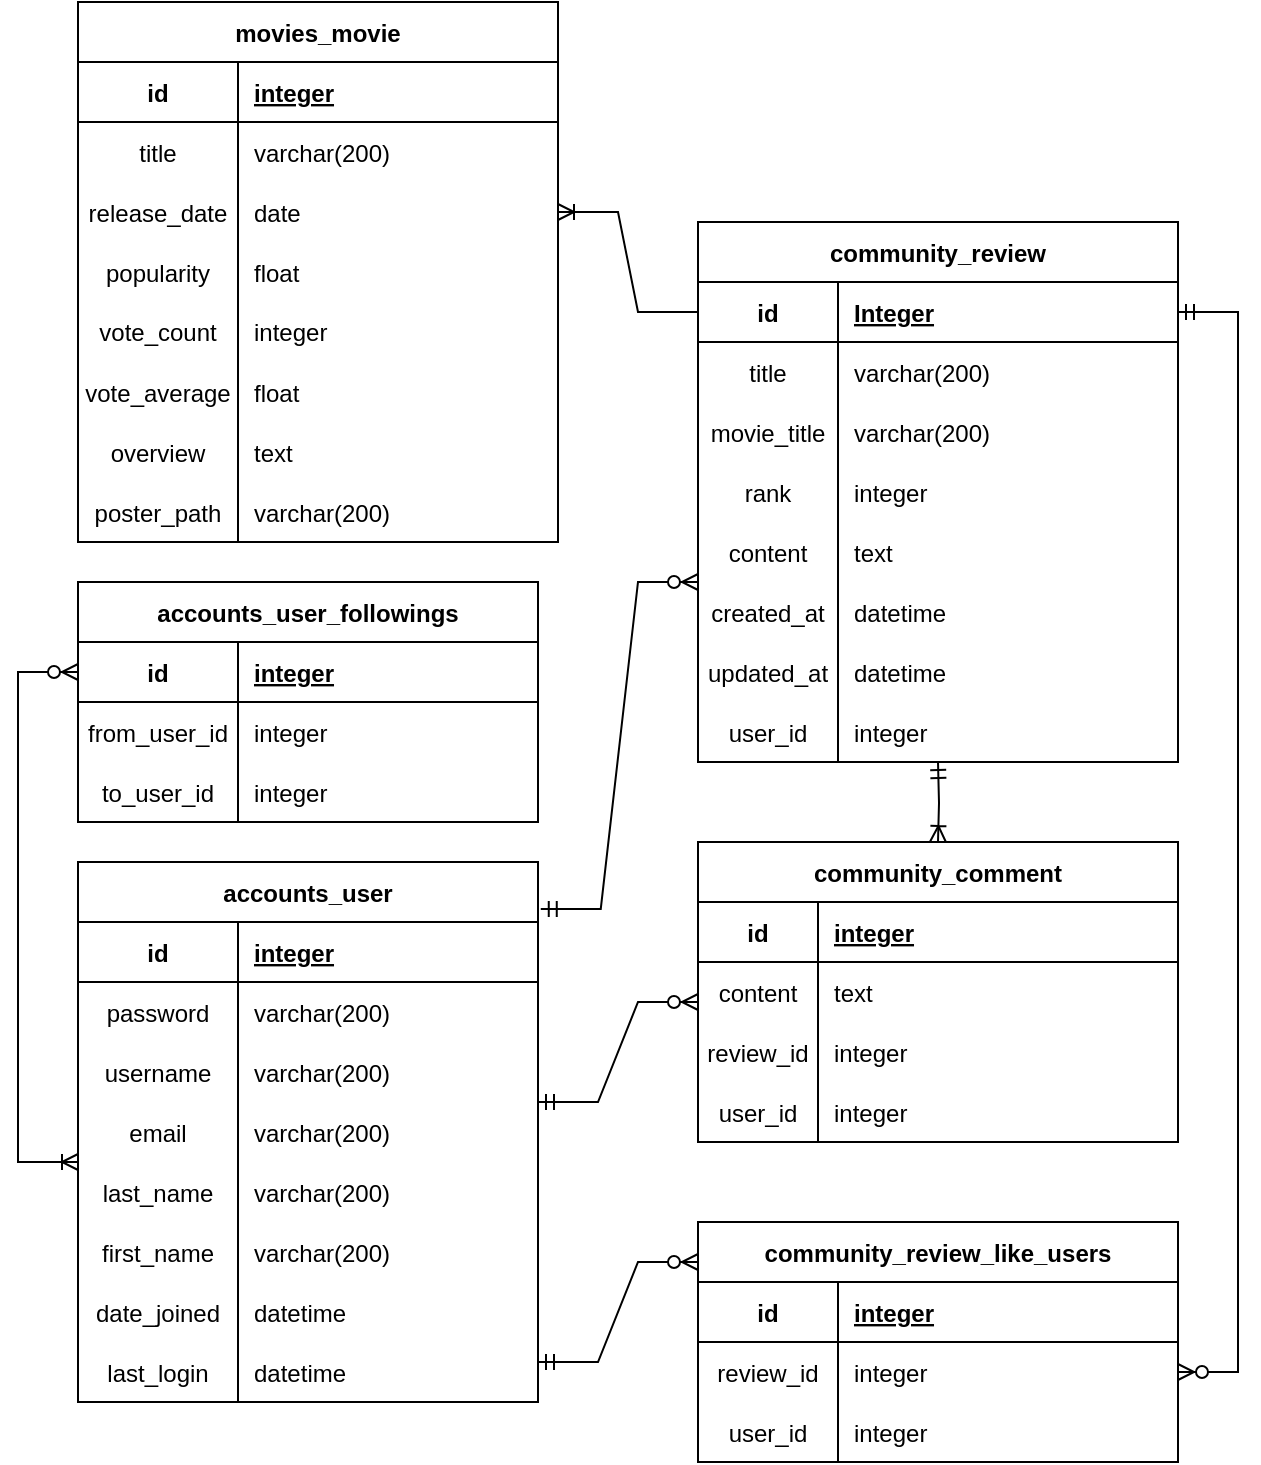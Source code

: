 <mxfile version="20.5.3" type="github">
  <diagram id="A_-rIYmYZkva3YYteVKj" name="페이지-1">
    <mxGraphModel dx="484" dy="792" grid="1" gridSize="10" guides="1" tooltips="1" connect="1" arrows="1" fold="1" page="1" pageScale="1" pageWidth="827" pageHeight="1169" math="0" shadow="0">
      <root>
        <mxCell id="0" />
        <mxCell id="1" parent="0" />
        <mxCell id="4rq9l_JIrGV9PJSNJbs0-6" value="movies_movie" style="shape=table;startSize=30;container=1;collapsible=1;childLayout=tableLayout;fixedRows=1;rowLines=0;fontStyle=1;align=center;resizeLast=1;" vertex="1" parent="1">
          <mxGeometry x="60" y="210" width="240" height="270.0" as="geometry" />
        </mxCell>
        <mxCell id="4rq9l_JIrGV9PJSNJbs0-7" value="" style="shape=tableRow;horizontal=0;startSize=0;swimlaneHead=0;swimlaneBody=0;fillColor=none;collapsible=0;dropTarget=0;points=[[0,0.5],[1,0.5]];portConstraint=eastwest;top=0;left=0;right=0;bottom=1;" vertex="1" parent="4rq9l_JIrGV9PJSNJbs0-6">
          <mxGeometry y="30" width="240" height="30" as="geometry" />
        </mxCell>
        <mxCell id="4rq9l_JIrGV9PJSNJbs0-8" value="id" style="shape=partialRectangle;connectable=0;fillColor=none;top=0;left=0;bottom=0;right=0;fontStyle=1;overflow=hidden;" vertex="1" parent="4rq9l_JIrGV9PJSNJbs0-7">
          <mxGeometry width="80.0" height="30" as="geometry">
            <mxRectangle width="80.0" height="30" as="alternateBounds" />
          </mxGeometry>
        </mxCell>
        <mxCell id="4rq9l_JIrGV9PJSNJbs0-9" value="integer" style="shape=partialRectangle;connectable=0;fillColor=none;top=0;left=0;bottom=0;right=0;align=left;spacingLeft=6;fontStyle=5;overflow=hidden;" vertex="1" parent="4rq9l_JIrGV9PJSNJbs0-7">
          <mxGeometry x="80.0" width="160.0" height="30" as="geometry">
            <mxRectangle width="160.0" height="30" as="alternateBounds" />
          </mxGeometry>
        </mxCell>
        <mxCell id="4rq9l_JIrGV9PJSNJbs0-10" value="" style="shape=tableRow;horizontal=0;startSize=0;swimlaneHead=0;swimlaneBody=0;fillColor=none;collapsible=0;dropTarget=0;points=[[0,0.5],[1,0.5]];portConstraint=eastwest;top=0;left=0;right=0;bottom=0;" vertex="1" parent="4rq9l_JIrGV9PJSNJbs0-6">
          <mxGeometry y="60" width="240" height="30" as="geometry" />
        </mxCell>
        <mxCell id="4rq9l_JIrGV9PJSNJbs0-11" value="title" style="shape=partialRectangle;connectable=0;fillColor=none;top=0;left=0;bottom=0;right=0;editable=1;overflow=hidden;" vertex="1" parent="4rq9l_JIrGV9PJSNJbs0-10">
          <mxGeometry width="80.0" height="30" as="geometry">
            <mxRectangle width="80.0" height="30" as="alternateBounds" />
          </mxGeometry>
        </mxCell>
        <mxCell id="4rq9l_JIrGV9PJSNJbs0-12" value="varchar(200)" style="shape=partialRectangle;connectable=0;fillColor=none;top=0;left=1;bottom=0;right=0;align=left;spacingLeft=6;overflow=hidden;" vertex="1" parent="4rq9l_JIrGV9PJSNJbs0-10">
          <mxGeometry x="80.0" width="160.0" height="30" as="geometry">
            <mxRectangle width="160.0" height="30" as="alternateBounds" />
          </mxGeometry>
        </mxCell>
        <mxCell id="4rq9l_JIrGV9PJSNJbs0-13" value="" style="shape=tableRow;horizontal=0;startSize=0;swimlaneHead=0;swimlaneBody=0;fillColor=none;collapsible=0;dropTarget=0;points=[[0,0.5],[1,0.5]];portConstraint=eastwest;top=0;left=0;right=0;bottom=0;" vertex="1" parent="4rq9l_JIrGV9PJSNJbs0-6">
          <mxGeometry y="90" width="240" height="30" as="geometry" />
        </mxCell>
        <mxCell id="4rq9l_JIrGV9PJSNJbs0-14" value="release_date" style="shape=partialRectangle;connectable=0;fillColor=none;top=0;left=0;bottom=0;right=0;editable=1;overflow=hidden;" vertex="1" parent="4rq9l_JIrGV9PJSNJbs0-13">
          <mxGeometry width="80.0" height="30" as="geometry">
            <mxRectangle width="80.0" height="30" as="alternateBounds" />
          </mxGeometry>
        </mxCell>
        <mxCell id="4rq9l_JIrGV9PJSNJbs0-15" value="date" style="shape=partialRectangle;connectable=0;fillColor=none;top=0;left=1;bottom=0;right=0;align=left;spacingLeft=6;overflow=hidden;" vertex="1" parent="4rq9l_JIrGV9PJSNJbs0-13">
          <mxGeometry x="80.0" width="160.0" height="30" as="geometry">
            <mxRectangle width="160.0" height="30" as="alternateBounds" />
          </mxGeometry>
        </mxCell>
        <mxCell id="4rq9l_JIrGV9PJSNJbs0-16" value="" style="shape=tableRow;horizontal=0;startSize=0;swimlaneHead=0;swimlaneBody=0;fillColor=none;collapsible=0;dropTarget=0;points=[[0,0.5],[1,0.5]];portConstraint=eastwest;top=0;left=0;right=0;bottom=0;" vertex="1" parent="4rq9l_JIrGV9PJSNJbs0-6">
          <mxGeometry y="120" width="240" height="30" as="geometry" />
        </mxCell>
        <mxCell id="4rq9l_JIrGV9PJSNJbs0-17" value="popularity" style="shape=partialRectangle;connectable=0;fillColor=none;top=0;left=0;bottom=0;right=0;editable=1;overflow=hidden;" vertex="1" parent="4rq9l_JIrGV9PJSNJbs0-16">
          <mxGeometry width="80.0" height="30" as="geometry">
            <mxRectangle width="80.0" height="30" as="alternateBounds" />
          </mxGeometry>
        </mxCell>
        <mxCell id="4rq9l_JIrGV9PJSNJbs0-18" value="float" style="shape=partialRectangle;connectable=0;fillColor=none;top=0;left=1;bottom=0;right=0;align=left;spacingLeft=6;overflow=hidden;" vertex="1" parent="4rq9l_JIrGV9PJSNJbs0-16">
          <mxGeometry x="80.0" width="160.0" height="30" as="geometry">
            <mxRectangle width="160.0" height="30" as="alternateBounds" />
          </mxGeometry>
        </mxCell>
        <mxCell id="4rq9l_JIrGV9PJSNJbs0-19" value="community_review" style="shape=table;startSize=30;container=1;collapsible=1;childLayout=tableLayout;fixedRows=1;rowLines=0;fontStyle=1;align=center;resizeLast=1;" vertex="1" parent="1">
          <mxGeometry x="370" y="320" width="240" height="270" as="geometry" />
        </mxCell>
        <mxCell id="4rq9l_JIrGV9PJSNJbs0-20" value="" style="shape=tableRow;horizontal=0;startSize=0;swimlaneHead=0;swimlaneBody=0;fillColor=none;collapsible=0;dropTarget=0;points=[[0,0.5],[1,0.5]];portConstraint=eastwest;top=0;left=0;right=0;bottom=1;" vertex="1" parent="4rq9l_JIrGV9PJSNJbs0-19">
          <mxGeometry y="30" width="240" height="30" as="geometry" />
        </mxCell>
        <mxCell id="4rq9l_JIrGV9PJSNJbs0-21" value="id" style="shape=partialRectangle;connectable=0;fillColor=none;top=0;left=0;bottom=0;right=0;fontStyle=1;overflow=hidden;" vertex="1" parent="4rq9l_JIrGV9PJSNJbs0-20">
          <mxGeometry width="70" height="30" as="geometry">
            <mxRectangle width="70" height="30" as="alternateBounds" />
          </mxGeometry>
        </mxCell>
        <mxCell id="4rq9l_JIrGV9PJSNJbs0-22" value="Integer" style="shape=partialRectangle;connectable=0;fillColor=none;top=0;left=0;bottom=0;right=0;align=left;spacingLeft=6;fontStyle=5;overflow=hidden;" vertex="1" parent="4rq9l_JIrGV9PJSNJbs0-20">
          <mxGeometry x="70" width="170" height="30" as="geometry">
            <mxRectangle width="170" height="30" as="alternateBounds" />
          </mxGeometry>
        </mxCell>
        <mxCell id="4rq9l_JIrGV9PJSNJbs0-23" value="" style="shape=tableRow;horizontal=0;startSize=0;swimlaneHead=0;swimlaneBody=0;fillColor=none;collapsible=0;dropTarget=0;points=[[0,0.5],[1,0.5]];portConstraint=eastwest;top=0;left=0;right=0;bottom=0;" vertex="1" parent="4rq9l_JIrGV9PJSNJbs0-19">
          <mxGeometry y="60" width="240" height="30" as="geometry" />
        </mxCell>
        <mxCell id="4rq9l_JIrGV9PJSNJbs0-24" value="title" style="shape=partialRectangle;connectable=0;fillColor=none;top=0;left=0;bottom=0;right=1;editable=1;overflow=hidden;" vertex="1" parent="4rq9l_JIrGV9PJSNJbs0-23">
          <mxGeometry width="70" height="30" as="geometry">
            <mxRectangle width="70" height="30" as="alternateBounds" />
          </mxGeometry>
        </mxCell>
        <mxCell id="4rq9l_JIrGV9PJSNJbs0-25" value="varchar(200)" style="shape=partialRectangle;connectable=0;fillColor=none;top=0;left=0;bottom=0;right=0;align=left;spacingLeft=6;overflow=hidden;" vertex="1" parent="4rq9l_JIrGV9PJSNJbs0-23">
          <mxGeometry x="70" width="170" height="30" as="geometry">
            <mxRectangle width="170" height="30" as="alternateBounds" />
          </mxGeometry>
        </mxCell>
        <mxCell id="4rq9l_JIrGV9PJSNJbs0-26" value="" style="shape=tableRow;horizontal=0;startSize=0;swimlaneHead=0;swimlaneBody=0;fillColor=none;collapsible=0;dropTarget=0;points=[[0,0.5],[1,0.5]];portConstraint=eastwest;top=0;left=0;right=0;bottom=0;" vertex="1" parent="4rq9l_JIrGV9PJSNJbs0-19">
          <mxGeometry y="90" width="240" height="30" as="geometry" />
        </mxCell>
        <mxCell id="4rq9l_JIrGV9PJSNJbs0-27" value="movie_title" style="shape=partialRectangle;connectable=0;fillColor=none;top=0;left=0;bottom=0;right=1;editable=1;overflow=hidden;" vertex="1" parent="4rq9l_JIrGV9PJSNJbs0-26">
          <mxGeometry width="70" height="30" as="geometry">
            <mxRectangle width="70" height="30" as="alternateBounds" />
          </mxGeometry>
        </mxCell>
        <mxCell id="4rq9l_JIrGV9PJSNJbs0-28" value="varchar(200)" style="shape=partialRectangle;connectable=0;fillColor=none;top=0;left=0;bottom=0;right=0;align=left;spacingLeft=6;overflow=hidden;" vertex="1" parent="4rq9l_JIrGV9PJSNJbs0-26">
          <mxGeometry x="70" width="170" height="30" as="geometry">
            <mxRectangle width="170" height="30" as="alternateBounds" />
          </mxGeometry>
        </mxCell>
        <mxCell id="4rq9l_JIrGV9PJSNJbs0-29" value="" style="shape=tableRow;horizontal=0;startSize=0;swimlaneHead=0;swimlaneBody=0;fillColor=none;collapsible=0;dropTarget=0;points=[[0,0.5],[1,0.5]];portConstraint=eastwest;top=0;left=0;right=0;bottom=0;" vertex="1" parent="4rq9l_JIrGV9PJSNJbs0-19">
          <mxGeometry y="120" width="240" height="30" as="geometry" />
        </mxCell>
        <mxCell id="4rq9l_JIrGV9PJSNJbs0-30" value="rank" style="shape=partialRectangle;connectable=0;fillColor=none;top=0;left=0;bottom=0;right=1;editable=1;overflow=hidden;" vertex="1" parent="4rq9l_JIrGV9PJSNJbs0-29">
          <mxGeometry width="70" height="30" as="geometry">
            <mxRectangle width="70" height="30" as="alternateBounds" />
          </mxGeometry>
        </mxCell>
        <mxCell id="4rq9l_JIrGV9PJSNJbs0-31" value="integer" style="shape=partialRectangle;connectable=0;fillColor=none;top=0;left=0;bottom=0;right=0;align=left;spacingLeft=6;overflow=hidden;" vertex="1" parent="4rq9l_JIrGV9PJSNJbs0-29">
          <mxGeometry x="70" width="170" height="30" as="geometry">
            <mxRectangle width="170" height="30" as="alternateBounds" />
          </mxGeometry>
        </mxCell>
        <mxCell id="4rq9l_JIrGV9PJSNJbs0-32" value="" style="edgeStyle=entityRelationEdgeStyle;fontSize=12;html=1;endArrow=ERoneToMany;rounded=0;exitX=0;exitY=0.5;exitDx=0;exitDy=0;entryX=1;entryY=0.5;entryDx=0;entryDy=0;" edge="1" parent="1" source="4rq9l_JIrGV9PJSNJbs0-20" target="4rq9l_JIrGV9PJSNJbs0-13">
          <mxGeometry width="100" height="100" relative="1" as="geometry">
            <mxPoint x="360" y="460" as="sourcePoint" />
            <mxPoint x="350" y="430" as="targetPoint" />
          </mxGeometry>
        </mxCell>
        <mxCell id="4rq9l_JIrGV9PJSNJbs0-33" value="community_comment" style="shape=table;startSize=30;container=1;collapsible=1;childLayout=tableLayout;fixedRows=1;rowLines=0;fontStyle=1;align=center;resizeLast=1;" vertex="1" parent="1">
          <mxGeometry x="370" y="630" width="240" height="150" as="geometry" />
        </mxCell>
        <mxCell id="4rq9l_JIrGV9PJSNJbs0-34" value="" style="shape=tableRow;horizontal=0;startSize=0;swimlaneHead=0;swimlaneBody=0;fillColor=none;collapsible=0;dropTarget=0;points=[[0,0.5],[1,0.5]];portConstraint=eastwest;top=0;left=0;right=0;bottom=1;" vertex="1" parent="4rq9l_JIrGV9PJSNJbs0-33">
          <mxGeometry y="30" width="240" height="30" as="geometry" />
        </mxCell>
        <mxCell id="4rq9l_JIrGV9PJSNJbs0-35" value="id" style="shape=partialRectangle;connectable=0;fillColor=none;top=0;left=0;bottom=0;right=0;fontStyle=1;overflow=hidden;" vertex="1" parent="4rq9l_JIrGV9PJSNJbs0-34">
          <mxGeometry width="60" height="30" as="geometry">
            <mxRectangle width="60" height="30" as="alternateBounds" />
          </mxGeometry>
        </mxCell>
        <mxCell id="4rq9l_JIrGV9PJSNJbs0-36" value="integer" style="shape=partialRectangle;connectable=0;fillColor=none;top=0;left=0;bottom=0;right=0;align=left;spacingLeft=6;fontStyle=5;overflow=hidden;" vertex="1" parent="4rq9l_JIrGV9PJSNJbs0-34">
          <mxGeometry x="60" width="180" height="30" as="geometry">
            <mxRectangle width="180" height="30" as="alternateBounds" />
          </mxGeometry>
        </mxCell>
        <mxCell id="4rq9l_JIrGV9PJSNJbs0-37" value="" style="shape=tableRow;horizontal=0;startSize=0;swimlaneHead=0;swimlaneBody=0;fillColor=none;collapsible=0;dropTarget=0;points=[[0,0.5],[1,0.5]];portConstraint=eastwest;top=0;left=0;right=0;bottom=0;" vertex="1" parent="4rq9l_JIrGV9PJSNJbs0-33">
          <mxGeometry y="60" width="240" height="30" as="geometry" />
        </mxCell>
        <mxCell id="4rq9l_JIrGV9PJSNJbs0-38" value="content" style="shape=partialRectangle;connectable=0;fillColor=none;top=0;left=0;bottom=0;right=0;editable=1;overflow=hidden;" vertex="1" parent="4rq9l_JIrGV9PJSNJbs0-37">
          <mxGeometry width="60" height="30" as="geometry">
            <mxRectangle width="60" height="30" as="alternateBounds" />
          </mxGeometry>
        </mxCell>
        <mxCell id="4rq9l_JIrGV9PJSNJbs0-39" value="text" style="shape=partialRectangle;connectable=0;fillColor=none;top=0;left=0;bottom=0;right=0;align=left;spacingLeft=6;overflow=hidden;" vertex="1" parent="4rq9l_JIrGV9PJSNJbs0-37">
          <mxGeometry x="60" width="180" height="30" as="geometry">
            <mxRectangle width="180" height="30" as="alternateBounds" />
          </mxGeometry>
        </mxCell>
        <mxCell id="4rq9l_JIrGV9PJSNJbs0-40" value="" style="shape=tableRow;horizontal=0;startSize=0;swimlaneHead=0;swimlaneBody=0;fillColor=none;collapsible=0;dropTarget=0;points=[[0,0.5],[1,0.5]];portConstraint=eastwest;top=0;left=0;right=0;bottom=0;" vertex="1" parent="4rq9l_JIrGV9PJSNJbs0-33">
          <mxGeometry y="90" width="240" height="30" as="geometry" />
        </mxCell>
        <mxCell id="4rq9l_JIrGV9PJSNJbs0-41" value="review_id" style="shape=partialRectangle;connectable=0;fillColor=none;top=0;left=0;bottom=0;right=0;editable=1;overflow=hidden;" vertex="1" parent="4rq9l_JIrGV9PJSNJbs0-40">
          <mxGeometry width="60" height="30" as="geometry">
            <mxRectangle width="60" height="30" as="alternateBounds" />
          </mxGeometry>
        </mxCell>
        <mxCell id="4rq9l_JIrGV9PJSNJbs0-42" value="integer" style="shape=partialRectangle;connectable=0;fillColor=none;top=0;left=0;bottom=0;right=0;align=left;spacingLeft=6;overflow=hidden;" vertex="1" parent="4rq9l_JIrGV9PJSNJbs0-40">
          <mxGeometry x="60" width="180" height="30" as="geometry">
            <mxRectangle width="180" height="30" as="alternateBounds" />
          </mxGeometry>
        </mxCell>
        <mxCell id="4rq9l_JIrGV9PJSNJbs0-43" value="" style="shape=tableRow;horizontal=0;startSize=0;swimlaneHead=0;swimlaneBody=0;fillColor=none;collapsible=0;dropTarget=0;points=[[0,0.5],[1,0.5]];portConstraint=eastwest;top=0;left=0;right=0;bottom=0;" vertex="1" parent="4rq9l_JIrGV9PJSNJbs0-33">
          <mxGeometry y="120" width="240" height="30" as="geometry" />
        </mxCell>
        <mxCell id="4rq9l_JIrGV9PJSNJbs0-44" value="user_id" style="shape=partialRectangle;connectable=0;fillColor=none;top=0;left=0;bottom=0;right=0;editable=1;overflow=hidden;" vertex="1" parent="4rq9l_JIrGV9PJSNJbs0-43">
          <mxGeometry width="60" height="30" as="geometry">
            <mxRectangle width="60" height="30" as="alternateBounds" />
          </mxGeometry>
        </mxCell>
        <mxCell id="4rq9l_JIrGV9PJSNJbs0-45" value="integer" style="shape=partialRectangle;connectable=0;fillColor=none;top=0;left=0;bottom=0;right=0;align=left;spacingLeft=6;overflow=hidden;" vertex="1" parent="4rq9l_JIrGV9PJSNJbs0-43">
          <mxGeometry x="60" width="180" height="30" as="geometry">
            <mxRectangle width="180" height="30" as="alternateBounds" />
          </mxGeometry>
        </mxCell>
        <mxCell id="4rq9l_JIrGV9PJSNJbs0-47" value="community_review_like_users" style="shape=table;startSize=30;container=1;collapsible=1;childLayout=tableLayout;fixedRows=1;rowLines=0;fontStyle=1;align=center;resizeLast=1;" vertex="1" parent="1">
          <mxGeometry x="370" y="820" width="240" height="120" as="geometry">
            <mxRectangle x="370" y="720" width="210" height="30" as="alternateBounds" />
          </mxGeometry>
        </mxCell>
        <mxCell id="4rq9l_JIrGV9PJSNJbs0-48" value="" style="shape=tableRow;horizontal=0;startSize=0;swimlaneHead=0;swimlaneBody=0;fillColor=none;collapsible=0;dropTarget=0;points=[[0,0.5],[1,0.5]];portConstraint=eastwest;top=0;left=0;right=0;bottom=1;" vertex="1" parent="4rq9l_JIrGV9PJSNJbs0-47">
          <mxGeometry y="30" width="240" height="30" as="geometry" />
        </mxCell>
        <mxCell id="4rq9l_JIrGV9PJSNJbs0-49" value="id" style="shape=partialRectangle;connectable=0;fillColor=none;top=0;left=0;bottom=0;right=0;fontStyle=1;overflow=hidden;" vertex="1" parent="4rq9l_JIrGV9PJSNJbs0-48">
          <mxGeometry width="70" height="30" as="geometry">
            <mxRectangle width="70" height="30" as="alternateBounds" />
          </mxGeometry>
        </mxCell>
        <mxCell id="4rq9l_JIrGV9PJSNJbs0-50" value="integer" style="shape=partialRectangle;connectable=0;top=0;left=0;bottom=0;right=0;align=left;spacingLeft=6;fontStyle=5;overflow=hidden;gradientColor=default;fillColor=none;" vertex="1" parent="4rq9l_JIrGV9PJSNJbs0-48">
          <mxGeometry x="70" width="170" height="30" as="geometry">
            <mxRectangle width="170" height="30" as="alternateBounds" />
          </mxGeometry>
        </mxCell>
        <mxCell id="4rq9l_JIrGV9PJSNJbs0-51" value="" style="shape=tableRow;horizontal=0;startSize=0;swimlaneHead=0;swimlaneBody=0;fillColor=none;collapsible=0;dropTarget=0;points=[[0,0.5],[1,0.5]];portConstraint=eastwest;top=0;left=0;right=0;bottom=0;" vertex="1" parent="4rq9l_JIrGV9PJSNJbs0-47">
          <mxGeometry y="60" width="240" height="30" as="geometry" />
        </mxCell>
        <mxCell id="4rq9l_JIrGV9PJSNJbs0-52" value="review_id" style="shape=partialRectangle;connectable=0;fillColor=none;top=0;left=0;bottom=0;right=0;editable=1;overflow=hidden;" vertex="1" parent="4rq9l_JIrGV9PJSNJbs0-51">
          <mxGeometry width="70" height="30" as="geometry">
            <mxRectangle width="70" height="30" as="alternateBounds" />
          </mxGeometry>
        </mxCell>
        <mxCell id="4rq9l_JIrGV9PJSNJbs0-53" value="integer" style="shape=partialRectangle;connectable=0;fillColor=none;top=0;left=0;bottom=0;right=0;align=left;spacingLeft=6;overflow=hidden;" vertex="1" parent="4rq9l_JIrGV9PJSNJbs0-51">
          <mxGeometry x="70" width="170" height="30" as="geometry">
            <mxRectangle width="170" height="30" as="alternateBounds" />
          </mxGeometry>
        </mxCell>
        <mxCell id="4rq9l_JIrGV9PJSNJbs0-54" value="" style="shape=tableRow;horizontal=0;startSize=0;swimlaneHead=0;swimlaneBody=0;fillColor=none;collapsible=0;dropTarget=0;points=[[0,0.5],[1,0.5]];portConstraint=eastwest;top=0;left=0;right=0;bottom=0;" vertex="1" parent="4rq9l_JIrGV9PJSNJbs0-47">
          <mxGeometry y="90" width="240" height="30" as="geometry" />
        </mxCell>
        <mxCell id="4rq9l_JIrGV9PJSNJbs0-55" value="user_id" style="shape=partialRectangle;connectable=0;fillColor=none;top=0;left=0;bottom=0;right=0;editable=1;overflow=hidden;" vertex="1" parent="4rq9l_JIrGV9PJSNJbs0-54">
          <mxGeometry width="70" height="30" as="geometry">
            <mxRectangle width="70" height="30" as="alternateBounds" />
          </mxGeometry>
        </mxCell>
        <mxCell id="4rq9l_JIrGV9PJSNJbs0-56" value="integer" style="shape=partialRectangle;connectable=0;fillColor=none;top=0;left=0;bottom=0;right=0;align=left;spacingLeft=6;overflow=hidden;" vertex="1" parent="4rq9l_JIrGV9PJSNJbs0-54">
          <mxGeometry x="70" width="170" height="30" as="geometry">
            <mxRectangle width="170" height="30" as="alternateBounds" />
          </mxGeometry>
        </mxCell>
        <mxCell id="4rq9l_JIrGV9PJSNJbs0-106" value="accounts_user_followings" style="shape=table;startSize=30;container=1;collapsible=1;childLayout=tableLayout;fixedRows=1;rowLines=0;fontStyle=1;align=center;resizeLast=1;fillColor=none;gradientColor=default;" vertex="1" parent="1">
          <mxGeometry x="60" y="500" width="230" height="120" as="geometry" />
        </mxCell>
        <mxCell id="4rq9l_JIrGV9PJSNJbs0-107" value="" style="shape=tableRow;horizontal=0;startSize=0;swimlaneHead=0;swimlaneBody=0;fillColor=none;collapsible=0;dropTarget=0;points=[[0,0.5],[1,0.5]];portConstraint=eastwest;top=0;left=0;right=0;bottom=1;" vertex="1" parent="4rq9l_JIrGV9PJSNJbs0-106">
          <mxGeometry y="30" width="230" height="30" as="geometry" />
        </mxCell>
        <mxCell id="4rq9l_JIrGV9PJSNJbs0-108" value="id" style="shape=partialRectangle;connectable=0;fillColor=none;top=0;left=0;bottom=0;right=0;fontStyle=1;overflow=hidden;" vertex="1" parent="4rq9l_JIrGV9PJSNJbs0-107">
          <mxGeometry width="80.0" height="30" as="geometry">
            <mxRectangle width="80.0" height="30" as="alternateBounds" />
          </mxGeometry>
        </mxCell>
        <mxCell id="4rq9l_JIrGV9PJSNJbs0-109" value="integer" style="shape=partialRectangle;connectable=0;fillColor=none;top=0;left=0;bottom=0;right=0;align=left;spacingLeft=6;fontStyle=5;overflow=hidden;" vertex="1" parent="4rq9l_JIrGV9PJSNJbs0-107">
          <mxGeometry x="80.0" width="150.0" height="30" as="geometry">
            <mxRectangle width="150.0" height="30" as="alternateBounds" />
          </mxGeometry>
        </mxCell>
        <mxCell id="4rq9l_JIrGV9PJSNJbs0-110" value="" style="shape=tableRow;horizontal=0;startSize=0;swimlaneHead=0;swimlaneBody=0;fillColor=none;collapsible=0;dropTarget=0;points=[[0,0.5],[1,0.5]];portConstraint=eastwest;top=0;left=0;right=0;bottom=0;" vertex="1" parent="4rq9l_JIrGV9PJSNJbs0-106">
          <mxGeometry y="60" width="230" height="30" as="geometry" />
        </mxCell>
        <mxCell id="4rq9l_JIrGV9PJSNJbs0-111" value="from_user_id" style="shape=partialRectangle;connectable=0;fillColor=none;top=0;left=0;bottom=0;right=0;editable=1;overflow=hidden;" vertex="1" parent="4rq9l_JIrGV9PJSNJbs0-110">
          <mxGeometry width="80.0" height="30" as="geometry">
            <mxRectangle width="80.0" height="30" as="alternateBounds" />
          </mxGeometry>
        </mxCell>
        <mxCell id="4rq9l_JIrGV9PJSNJbs0-112" value="integer" style="shape=partialRectangle;connectable=0;fillColor=none;top=0;left=0;bottom=0;right=0;align=left;spacingLeft=6;overflow=hidden;" vertex="1" parent="4rq9l_JIrGV9PJSNJbs0-110">
          <mxGeometry x="80.0" width="150.0" height="30" as="geometry">
            <mxRectangle width="150.0" height="30" as="alternateBounds" />
          </mxGeometry>
        </mxCell>
        <mxCell id="4rq9l_JIrGV9PJSNJbs0-113" value="" style="shape=tableRow;horizontal=0;startSize=0;swimlaneHead=0;swimlaneBody=0;fillColor=none;collapsible=0;dropTarget=0;points=[[0,0.5],[1,0.5]];portConstraint=eastwest;top=0;left=0;right=0;bottom=0;" vertex="1" parent="4rq9l_JIrGV9PJSNJbs0-106">
          <mxGeometry y="90" width="230" height="30" as="geometry" />
        </mxCell>
        <mxCell id="4rq9l_JIrGV9PJSNJbs0-114" value="to_user_id" style="shape=partialRectangle;connectable=0;fillColor=none;top=0;left=0;bottom=0;right=0;editable=1;overflow=hidden;" vertex="1" parent="4rq9l_JIrGV9PJSNJbs0-113">
          <mxGeometry width="80.0" height="30" as="geometry">
            <mxRectangle width="80.0" height="30" as="alternateBounds" />
          </mxGeometry>
        </mxCell>
        <mxCell id="4rq9l_JIrGV9PJSNJbs0-115" value="integer" style="shape=partialRectangle;connectable=0;fillColor=none;top=0;left=0;bottom=0;right=0;align=left;spacingLeft=6;overflow=hidden;" vertex="1" parent="4rq9l_JIrGV9PJSNJbs0-113">
          <mxGeometry x="80.0" width="150.0" height="30" as="geometry">
            <mxRectangle width="150.0" height="30" as="alternateBounds" />
          </mxGeometry>
        </mxCell>
        <mxCell id="4rq9l_JIrGV9PJSNJbs0-119" value="accounts_user" style="shape=table;startSize=30;container=1;collapsible=1;childLayout=tableLayout;fixedRows=1;rowLines=0;fontStyle=1;align=center;resizeLast=1;fillColor=none;gradientColor=default;" vertex="1" parent="1">
          <mxGeometry x="60" y="640" width="230" height="270" as="geometry" />
        </mxCell>
        <mxCell id="4rq9l_JIrGV9PJSNJbs0-120" value="" style="shape=tableRow;horizontal=0;startSize=0;swimlaneHead=0;swimlaneBody=0;fillColor=none;collapsible=0;dropTarget=0;points=[[0,0.5],[1,0.5]];portConstraint=eastwest;top=0;left=0;right=0;bottom=1;" vertex="1" parent="4rq9l_JIrGV9PJSNJbs0-119">
          <mxGeometry y="30" width="230" height="30" as="geometry" />
        </mxCell>
        <mxCell id="4rq9l_JIrGV9PJSNJbs0-121" value="id" style="shape=partialRectangle;connectable=0;fillColor=none;top=0;left=0;bottom=0;right=0;fontStyle=1;overflow=hidden;" vertex="1" parent="4rq9l_JIrGV9PJSNJbs0-120">
          <mxGeometry width="80.0" height="30" as="geometry">
            <mxRectangle width="80.0" height="30" as="alternateBounds" />
          </mxGeometry>
        </mxCell>
        <mxCell id="4rq9l_JIrGV9PJSNJbs0-122" value="integer" style="shape=partialRectangle;connectable=0;fillColor=none;top=0;left=0;bottom=0;right=0;align=left;spacingLeft=6;fontStyle=5;overflow=hidden;" vertex="1" parent="4rq9l_JIrGV9PJSNJbs0-120">
          <mxGeometry x="80.0" width="150.0" height="30" as="geometry">
            <mxRectangle width="150.0" height="30" as="alternateBounds" />
          </mxGeometry>
        </mxCell>
        <mxCell id="4rq9l_JIrGV9PJSNJbs0-123" value="" style="shape=tableRow;horizontal=0;startSize=0;swimlaneHead=0;swimlaneBody=0;fillColor=none;collapsible=0;dropTarget=0;points=[[0,0.5],[1,0.5]];portConstraint=eastwest;top=0;left=0;right=0;bottom=0;" vertex="1" parent="4rq9l_JIrGV9PJSNJbs0-119">
          <mxGeometry y="60" width="230" height="30" as="geometry" />
        </mxCell>
        <mxCell id="4rq9l_JIrGV9PJSNJbs0-124" value="password" style="shape=partialRectangle;connectable=0;fillColor=none;top=0;left=0;bottom=0;right=0;editable=1;overflow=hidden;" vertex="1" parent="4rq9l_JIrGV9PJSNJbs0-123">
          <mxGeometry width="80.0" height="30" as="geometry">
            <mxRectangle width="80.0" height="30" as="alternateBounds" />
          </mxGeometry>
        </mxCell>
        <mxCell id="4rq9l_JIrGV9PJSNJbs0-125" value="varchar(200)" style="shape=partialRectangle;connectable=0;fillColor=none;top=0;left=0;bottom=0;right=0;align=left;spacingLeft=6;overflow=hidden;" vertex="1" parent="4rq9l_JIrGV9PJSNJbs0-123">
          <mxGeometry x="80.0" width="150.0" height="30" as="geometry">
            <mxRectangle width="150.0" height="30" as="alternateBounds" />
          </mxGeometry>
        </mxCell>
        <mxCell id="4rq9l_JIrGV9PJSNJbs0-126" value="" style="shape=tableRow;horizontal=0;startSize=0;swimlaneHead=0;swimlaneBody=0;fillColor=none;collapsible=0;dropTarget=0;points=[[0,0.5],[1,0.5]];portConstraint=eastwest;top=0;left=0;right=0;bottom=0;" vertex="1" parent="4rq9l_JIrGV9PJSNJbs0-119">
          <mxGeometry y="90" width="230" height="30" as="geometry" />
        </mxCell>
        <mxCell id="4rq9l_JIrGV9PJSNJbs0-127" value="username" style="shape=partialRectangle;connectable=0;fillColor=none;top=0;left=0;bottom=0;right=0;editable=1;overflow=hidden;" vertex="1" parent="4rq9l_JIrGV9PJSNJbs0-126">
          <mxGeometry width="80.0" height="30" as="geometry">
            <mxRectangle width="80.0" height="30" as="alternateBounds" />
          </mxGeometry>
        </mxCell>
        <mxCell id="4rq9l_JIrGV9PJSNJbs0-128" value="varchar(200)" style="shape=partialRectangle;connectable=0;fillColor=none;top=0;left=0;bottom=0;right=0;align=left;spacingLeft=6;overflow=hidden;" vertex="1" parent="4rq9l_JIrGV9PJSNJbs0-126">
          <mxGeometry x="80.0" width="150.0" height="30" as="geometry">
            <mxRectangle width="150.0" height="30" as="alternateBounds" />
          </mxGeometry>
        </mxCell>
        <mxCell id="4rq9l_JIrGV9PJSNJbs0-131" value="email" style="shape=partialRectangle;connectable=0;fillColor=none;top=0;left=0;bottom=0;right=1;editable=1;overflow=hidden;" vertex="1" parent="1">
          <mxGeometry x="60" y="760" width="80.0" height="30" as="geometry">
            <mxRectangle width="80.0" height="30" as="alternateBounds" />
          </mxGeometry>
        </mxCell>
        <mxCell id="4rq9l_JIrGV9PJSNJbs0-132" value="varchar(200)" style="shape=partialRectangle;connectable=0;fillColor=none;top=0;left=0;bottom=0;right=0;align=left;spacingLeft=6;overflow=hidden;" vertex="1" parent="1">
          <mxGeometry x="140.0" y="760" width="150.0" height="30" as="geometry">
            <mxRectangle width="150.0" height="30" as="alternateBounds" />
          </mxGeometry>
        </mxCell>
        <mxCell id="4rq9l_JIrGV9PJSNJbs0-133" value="last_name" style="shape=partialRectangle;connectable=0;fillColor=none;top=0;left=0;bottom=0;right=1;editable=1;overflow=hidden;" vertex="1" parent="1">
          <mxGeometry x="60" y="790" width="80.0" height="30" as="geometry">
            <mxRectangle width="80.0" height="30" as="alternateBounds" />
          </mxGeometry>
        </mxCell>
        <mxCell id="4rq9l_JIrGV9PJSNJbs0-134" value="varchar(200)" style="shape=partialRectangle;connectable=0;fillColor=none;top=0;left=0;bottom=0;right=0;align=left;spacingLeft=6;overflow=hidden;" vertex="1" parent="1">
          <mxGeometry x="140.0" y="790" width="150.0" height="30" as="geometry">
            <mxRectangle width="150.0" height="30" as="alternateBounds" />
          </mxGeometry>
        </mxCell>
        <mxCell id="4rq9l_JIrGV9PJSNJbs0-135" value="first_name" style="shape=partialRectangle;connectable=0;fillColor=none;top=0;left=0;bottom=0;right=1;editable=1;overflow=hidden;" vertex="1" parent="1">
          <mxGeometry x="60" y="820" width="80.0" height="30" as="geometry">
            <mxRectangle width="80.0" height="30" as="alternateBounds" />
          </mxGeometry>
        </mxCell>
        <mxCell id="4rq9l_JIrGV9PJSNJbs0-136" value="varchar(200)" style="shape=partialRectangle;connectable=0;fillColor=none;top=0;left=0;bottom=0;right=0;align=left;spacingLeft=6;overflow=hidden;" vertex="1" parent="1">
          <mxGeometry x="140.0" y="820" width="150.0" height="30" as="geometry">
            <mxRectangle width="150.0" height="30" as="alternateBounds" />
          </mxGeometry>
        </mxCell>
        <mxCell id="4rq9l_JIrGV9PJSNJbs0-137" value="date_joined" style="shape=partialRectangle;connectable=0;fillColor=none;top=0;left=0;bottom=0;right=1;editable=1;overflow=hidden;" vertex="1" parent="1">
          <mxGeometry x="60" y="850" width="80.0" height="30" as="geometry">
            <mxRectangle width="80.0" height="30" as="alternateBounds" />
          </mxGeometry>
        </mxCell>
        <mxCell id="4rq9l_JIrGV9PJSNJbs0-138" value="datetime" style="shape=partialRectangle;connectable=0;fillColor=none;top=0;left=0;bottom=0;right=0;align=left;spacingLeft=6;overflow=hidden;" vertex="1" parent="1">
          <mxGeometry x="140.0" y="850" width="150.0" height="30" as="geometry">
            <mxRectangle width="150.0" height="30" as="alternateBounds" />
          </mxGeometry>
        </mxCell>
        <mxCell id="4rq9l_JIrGV9PJSNJbs0-139" value="last_login" style="shape=partialRectangle;connectable=0;fillColor=none;top=0;left=0;bottom=0;right=1;editable=1;overflow=hidden;" vertex="1" parent="1">
          <mxGeometry x="60" y="880" width="80.0" height="30" as="geometry">
            <mxRectangle width="80.0" height="30" as="alternateBounds" />
          </mxGeometry>
        </mxCell>
        <mxCell id="4rq9l_JIrGV9PJSNJbs0-140" value="datetime" style="shape=partialRectangle;connectable=0;fillColor=none;top=0;left=0;bottom=0;right=0;align=left;spacingLeft=6;overflow=hidden;" vertex="1" parent="1">
          <mxGeometry x="140.0" y="880" width="150.0" height="30" as="geometry">
            <mxRectangle width="150.0" height="30" as="alternateBounds" />
          </mxGeometry>
        </mxCell>
        <mxCell id="4rq9l_JIrGV9PJSNJbs0-150" value="" style="edgeStyle=elbowEdgeStyle;fontSize=12;html=1;endArrow=ERoneToMany;startArrow=ERzeroToMany;rounded=0;exitX=0;exitY=0.5;exitDx=0;exitDy=0;" edge="1" parent="1" source="4rq9l_JIrGV9PJSNJbs0-107">
          <mxGeometry width="100" height="100" relative="1" as="geometry">
            <mxPoint x="10" y="550" as="sourcePoint" />
            <mxPoint x="60" y="790" as="targetPoint" />
            <Array as="points">
              <mxPoint x="30" y="650" />
            </Array>
          </mxGeometry>
        </mxCell>
        <mxCell id="4rq9l_JIrGV9PJSNJbs0-159" value="" style="shape=partialRectangle;connectable=0;fillColor=none;top=0;left=0;bottom=0;right=0;editable=1;overflow=hidden;" vertex="1" parent="1">
          <mxGeometry x="60" y="360" width="30" height="30" as="geometry">
            <mxRectangle width="30" height="30" as="alternateBounds" />
          </mxGeometry>
        </mxCell>
        <mxCell id="4rq9l_JIrGV9PJSNJbs0-161" value="" style="shape=partialRectangle;connectable=0;fillColor=none;top=0;left=0;bottom=0;right=0;editable=1;overflow=hidden;" vertex="1" parent="1">
          <mxGeometry x="60" y="390" width="30" height="30" as="geometry">
            <mxRectangle width="30" height="30" as="alternateBounds" />
          </mxGeometry>
        </mxCell>
        <mxCell id="4rq9l_JIrGV9PJSNJbs0-163" value="" style="shape=partialRectangle;connectable=0;fillColor=none;top=0;left=0;bottom=0;right=0;editable=1;overflow=hidden;" vertex="1" parent="1">
          <mxGeometry x="60" y="420" width="30" height="30" as="geometry">
            <mxRectangle width="30" height="30" as="alternateBounds" />
          </mxGeometry>
        </mxCell>
        <mxCell id="4rq9l_JIrGV9PJSNJbs0-165" value="" style="shape=partialRectangle;connectable=0;fillColor=none;top=0;left=0;bottom=0;right=0;editable=1;overflow=hidden;" vertex="1" parent="1">
          <mxGeometry x="60" y="450" width="30" height="30" as="geometry">
            <mxRectangle width="30" height="30" as="alternateBounds" />
          </mxGeometry>
        </mxCell>
        <mxCell id="4rq9l_JIrGV9PJSNJbs0-167" value="" style="shape=tableRow;horizontal=0;startSize=0;swimlaneHead=0;swimlaneBody=0;fillColor=none;collapsible=0;dropTarget=0;points=[[0,0.5],[1,0.5]];portConstraint=eastwest;top=0;left=0;right=0;bottom=0;" vertex="1" parent="1">
          <mxGeometry x="70" y="340" width="240" height="30" as="geometry" />
        </mxCell>
        <mxCell id="4rq9l_JIrGV9PJSNJbs0-170" value="" style="shape=tableRow;horizontal=0;startSize=0;swimlaneHead=0;swimlaneBody=0;fillColor=none;collapsible=0;dropTarget=0;points=[[0,0.5],[1,0.5]];portConstraint=eastwest;top=0;left=0;right=0;bottom=0;" vertex="1" parent="1">
          <mxGeometry x="80" y="350" width="240" height="30" as="geometry" />
        </mxCell>
        <mxCell id="4rq9l_JIrGV9PJSNJbs0-173" value="" style="shape=tableRow;horizontal=0;startSize=0;swimlaneHead=0;swimlaneBody=0;fillColor=none;collapsible=0;dropTarget=0;points=[[0,0.5],[1,0.5]];portConstraint=eastwest;top=0;left=0;right=0;bottom=0;" vertex="1" parent="1">
          <mxGeometry x="60" y="450" width="240" height="30" as="geometry" />
        </mxCell>
        <mxCell id="4rq9l_JIrGV9PJSNJbs0-174" value="overview" style="shape=partialRectangle;connectable=0;fillColor=none;top=0;left=0;bottom=0;right=0;editable=1;overflow=hidden;" vertex="1" parent="4rq9l_JIrGV9PJSNJbs0-173">
          <mxGeometry y="-30" width="80.0" height="30" as="geometry">
            <mxRectangle width="80.0" height="30" as="alternateBounds" />
          </mxGeometry>
        </mxCell>
        <mxCell id="4rq9l_JIrGV9PJSNJbs0-175" value="text" style="shape=partialRectangle;connectable=0;fillColor=none;top=0;left=1;bottom=0;right=0;align=left;spacingLeft=6;overflow=hidden;" vertex="1" parent="4rq9l_JIrGV9PJSNJbs0-173">
          <mxGeometry x="80.0" y="-30" width="160.0" height="30" as="geometry">
            <mxRectangle width="160.0" height="30" as="alternateBounds" />
          </mxGeometry>
        </mxCell>
        <mxCell id="4rq9l_JIrGV9PJSNJbs0-171" value="vote_average" style="shape=partialRectangle;connectable=0;fillColor=none;top=0;left=0;bottom=0;right=0;editable=1;overflow=hidden;" vertex="1" parent="1">
          <mxGeometry x="60" y="390" width="80.0" height="30" as="geometry">
            <mxRectangle width="80.0" height="30" as="alternateBounds" />
          </mxGeometry>
        </mxCell>
        <mxCell id="4rq9l_JIrGV9PJSNJbs0-172" value="float" style="shape=partialRectangle;connectable=0;fillColor=none;top=0;left=1;bottom=0;right=0;align=left;spacingLeft=6;overflow=hidden;" vertex="1" parent="1">
          <mxGeometry x="140.0" y="390" width="160.0" height="30" as="geometry">
            <mxRectangle width="160.0" height="30" as="alternateBounds" />
          </mxGeometry>
        </mxCell>
        <mxCell id="4rq9l_JIrGV9PJSNJbs0-168" value="vote_count" style="shape=partialRectangle;connectable=0;fillColor=none;top=0;left=0;bottom=0;right=0;editable=1;overflow=hidden;" vertex="1" parent="1">
          <mxGeometry x="60" y="360" width="80.0" height="29" as="geometry">
            <mxRectangle width="80.0" height="30" as="alternateBounds" />
          </mxGeometry>
        </mxCell>
        <mxCell id="4rq9l_JIrGV9PJSNJbs0-169" value="integer" style="shape=partialRectangle;connectable=0;fillColor=none;top=0;left=1;bottom=0;right=0;align=left;spacingLeft=6;overflow=hidden;" vertex="1" parent="1">
          <mxGeometry x="140.0" y="360" width="160.0" height="29" as="geometry">
            <mxRectangle width="160.0" height="30" as="alternateBounds" />
          </mxGeometry>
        </mxCell>
        <mxCell id="4rq9l_JIrGV9PJSNJbs0-176" value="poster_path" style="shape=partialRectangle;connectable=0;fillColor=none;top=0;left=0;bottom=0;right=0;editable=1;overflow=hidden;" vertex="1" parent="1">
          <mxGeometry x="60" y="450" width="80.0" height="30" as="geometry">
            <mxRectangle width="80.0" height="30" as="alternateBounds" />
          </mxGeometry>
        </mxCell>
        <mxCell id="4rq9l_JIrGV9PJSNJbs0-177" value="varchar(200)" style="shape=partialRectangle;connectable=0;fillColor=none;top=0;left=1;bottom=0;right=0;align=left;spacingLeft=6;overflow=hidden;" vertex="1" parent="1">
          <mxGeometry x="140.0" y="450" width="160.0" height="30" as="geometry">
            <mxRectangle width="160.0" height="30" as="alternateBounds" />
          </mxGeometry>
        </mxCell>
        <mxCell id="4rq9l_JIrGV9PJSNJbs0-181" value="" style="shape=tableRow;horizontal=0;startSize=0;swimlaneHead=0;swimlaneBody=0;fillColor=none;collapsible=0;dropTarget=0;points=[[0,0.5],[1,0.5]];portConstraint=eastwest;top=0;left=0;right=0;bottom=0;" vertex="1" parent="1">
          <mxGeometry x="380" y="450" width="240" height="30" as="geometry" />
        </mxCell>
        <mxCell id="4rq9l_JIrGV9PJSNJbs0-184" value="" style="shape=tableRow;horizontal=0;startSize=0;swimlaneHead=0;swimlaneBody=0;fillColor=none;collapsible=0;dropTarget=0;points=[[0,0.5],[1,0.5]];portConstraint=eastwest;top=0;left=0;right=0;bottom=0;" vertex="1" parent="1">
          <mxGeometry x="390" y="460" width="240" height="30" as="geometry" />
        </mxCell>
        <mxCell id="4rq9l_JIrGV9PJSNJbs0-187" value="" style="shape=tableRow;horizontal=0;startSize=0;swimlaneHead=0;swimlaneBody=0;fillColor=none;collapsible=0;dropTarget=0;points=[[0,0.5],[1,0.5]];portConstraint=eastwest;top=0;left=0;right=0;bottom=0;" vertex="1" parent="1">
          <mxGeometry x="400" y="470" width="240" height="30" as="geometry" />
        </mxCell>
        <mxCell id="4rq9l_JIrGV9PJSNJbs0-190" value="" style="shape=tableRow;horizontal=0;startSize=0;swimlaneHead=0;swimlaneBody=0;fillColor=none;collapsible=0;dropTarget=0;points=[[0,0.5],[1,0.5]];portConstraint=eastwest;top=0;left=0;right=0;bottom=0;" vertex="1" parent="1">
          <mxGeometry x="410" y="480" width="240" height="30" as="geometry" />
        </mxCell>
        <mxCell id="4rq9l_JIrGV9PJSNJbs0-192" value="integer" style="shape=partialRectangle;connectable=0;fillColor=none;top=0;left=0;bottom=0;right=0;align=left;spacingLeft=6;overflow=hidden;" vertex="1" parent="1">
          <mxGeometry x="440" y="560" width="170" height="30" as="geometry">
            <mxRectangle width="170" height="30" as="alternateBounds" />
          </mxGeometry>
        </mxCell>
        <mxCell id="4rq9l_JIrGV9PJSNJbs0-191" value="user_id" style="shape=partialRectangle;connectable=0;fillColor=none;top=0;left=0;bottom=0;right=1;editable=1;overflow=hidden;" vertex="1" parent="1">
          <mxGeometry x="370" y="560" width="70" height="30" as="geometry">
            <mxRectangle width="70" height="30" as="alternateBounds" />
          </mxGeometry>
        </mxCell>
        <mxCell id="4rq9l_JIrGV9PJSNJbs0-189" value="datetime" style="shape=partialRectangle;connectable=0;fillColor=none;top=0;left=0;bottom=0;right=0;align=left;spacingLeft=6;overflow=hidden;" vertex="1" parent="1">
          <mxGeometry x="440" y="530" width="170" height="30" as="geometry">
            <mxRectangle width="170" height="30" as="alternateBounds" />
          </mxGeometry>
        </mxCell>
        <mxCell id="4rq9l_JIrGV9PJSNJbs0-188" value="updated_at" style="shape=partialRectangle;connectable=0;fillColor=none;top=0;left=0;bottom=0;right=1;editable=1;overflow=hidden;" vertex="1" parent="1">
          <mxGeometry x="370" y="530" width="70" height="30" as="geometry">
            <mxRectangle width="70" height="30" as="alternateBounds" />
          </mxGeometry>
        </mxCell>
        <mxCell id="4rq9l_JIrGV9PJSNJbs0-186" value="datetime" style="shape=partialRectangle;connectable=0;fillColor=none;top=0;left=0;bottom=0;right=0;align=left;spacingLeft=6;overflow=hidden;" vertex="1" parent="1">
          <mxGeometry x="440" y="500" width="170" height="30" as="geometry">
            <mxRectangle width="170" height="30" as="alternateBounds" />
          </mxGeometry>
        </mxCell>
        <mxCell id="4rq9l_JIrGV9PJSNJbs0-185" value="created_at" style="shape=partialRectangle;connectable=0;fillColor=none;top=0;left=0;bottom=0;right=1;editable=1;overflow=hidden;" vertex="1" parent="1">
          <mxGeometry x="370" y="500" width="70" height="30" as="geometry">
            <mxRectangle width="70" height="30" as="alternateBounds" />
          </mxGeometry>
        </mxCell>
        <mxCell id="4rq9l_JIrGV9PJSNJbs0-182" value="content" style="shape=partialRectangle;connectable=0;fillColor=none;top=0;left=0;bottom=0;right=1;editable=1;overflow=hidden;" vertex="1" parent="1">
          <mxGeometry x="370" y="470" width="70" height="30" as="geometry">
            <mxRectangle width="70" height="30" as="alternateBounds" />
          </mxGeometry>
        </mxCell>
        <mxCell id="4rq9l_JIrGV9PJSNJbs0-183" value="text" style="shape=partialRectangle;connectable=0;fillColor=none;top=0;left=0;bottom=0;right=0;align=left;spacingLeft=6;overflow=hidden;" vertex="1" parent="1">
          <mxGeometry x="440" y="470" width="170" height="30" as="geometry">
            <mxRectangle width="170" height="30" as="alternateBounds" />
          </mxGeometry>
        </mxCell>
        <mxCell id="4rq9l_JIrGV9PJSNJbs0-197" value="" style="edgeStyle=orthogonalEdgeStyle;fontSize=12;html=1;endArrow=ERoneToMany;startArrow=ERmandOne;rounded=0;entryX=0.5;entryY=0;entryDx=0;entryDy=0;" edge="1" parent="1" target="4rq9l_JIrGV9PJSNJbs0-33">
          <mxGeometry width="100" height="100" relative="1" as="geometry">
            <mxPoint x="490" y="590" as="sourcePoint" />
            <mxPoint x="515" y="820" as="targetPoint" />
          </mxGeometry>
        </mxCell>
        <mxCell id="4rq9l_JIrGV9PJSNJbs0-198" value="" style="edgeStyle=entityRelationEdgeStyle;fontSize=12;html=1;endArrow=ERzeroToMany;startArrow=ERmandOne;rounded=0;" edge="1" parent="1" source="4rq9l_JIrGV9PJSNJbs0-20" target="4rq9l_JIrGV9PJSNJbs0-51">
          <mxGeometry width="100" height="100" relative="1" as="geometry">
            <mxPoint x="670" y="410" as="sourcePoint" />
            <mxPoint x="730" y="750" as="targetPoint" />
          </mxGeometry>
        </mxCell>
        <mxCell id="4rq9l_JIrGV9PJSNJbs0-201" value="" style="edgeStyle=entityRelationEdgeStyle;fontSize=12;html=1;endArrow=ERzeroToMany;startArrow=ERmandOne;rounded=0;exitX=1.006;exitY=0.087;exitDx=0;exitDy=0;exitPerimeter=0;" edge="1" parent="1" source="4rq9l_JIrGV9PJSNJbs0-119">
          <mxGeometry width="100" height="100" relative="1" as="geometry">
            <mxPoint x="270" y="630" as="sourcePoint" />
            <mxPoint x="370" y="500" as="targetPoint" />
          </mxGeometry>
        </mxCell>
        <mxCell id="4rq9l_JIrGV9PJSNJbs0-202" value="" style="edgeStyle=entityRelationEdgeStyle;fontSize=12;html=1;endArrow=ERzeroToMany;startArrow=ERmandOne;rounded=0;" edge="1" parent="1">
          <mxGeometry width="100" height="100" relative="1" as="geometry">
            <mxPoint x="290" y="760" as="sourcePoint" />
            <mxPoint x="370" y="710" as="targetPoint" />
          </mxGeometry>
        </mxCell>
        <mxCell id="4rq9l_JIrGV9PJSNJbs0-203" value="" style="edgeStyle=entityRelationEdgeStyle;fontSize=12;html=1;endArrow=ERzeroToMany;startArrow=ERmandOne;rounded=0;" edge="1" parent="1">
          <mxGeometry width="100" height="100" relative="1" as="geometry">
            <mxPoint x="290" y="890" as="sourcePoint" />
            <mxPoint x="370" y="840" as="targetPoint" />
          </mxGeometry>
        </mxCell>
      </root>
    </mxGraphModel>
  </diagram>
</mxfile>
